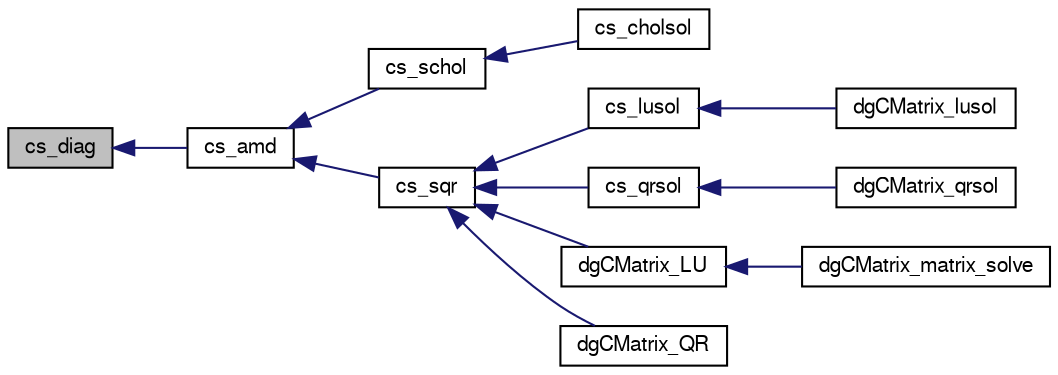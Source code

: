 digraph G
{
  edge [fontname="FreeSans",fontsize=10,labelfontname="FreeSans",labelfontsize=10];
  node [fontname="FreeSans",fontsize=10,shape=record];
  rankdir=LR;
  Node1 [label="cs_diag",height=0.2,width=0.4,color="black", fillcolor="grey75", style="filled" fontcolor="black"];
  Node1 -> Node2 [dir=back,color="midnightblue",fontsize=10,style="solid",fontname="FreeSans"];
  Node2 [label="cs_amd",height=0.2,width=0.4,color="black", fillcolor="white", style="filled",URL="$cs_8h.html#633a0b0214f3ee86a27adf6ee6dea640"];
  Node2 -> Node3 [dir=back,color="midnightblue",fontsize=10,style="solid",fontname="FreeSans"];
  Node3 [label="cs_schol",height=0.2,width=0.4,color="black", fillcolor="white", style="filled",URL="$cs_8h.html#7c5aa6c4fadeba20b904a1c56b4543f5"];
  Node3 -> Node4 [dir=back,color="midnightblue",fontsize=10,style="solid",fontname="FreeSans"];
  Node4 [label="cs_cholsol",height=0.2,width=0.4,color="black", fillcolor="white", style="filled",URL="$cs_8h.html#661c215839fe06dfed360d022188abad"];
  Node2 -> Node5 [dir=back,color="midnightblue",fontsize=10,style="solid",fontname="FreeSans"];
  Node5 [label="cs_sqr",height=0.2,width=0.4,color="black", fillcolor="white", style="filled",URL="$cs_8h.html#31db4da8e996966094f83c7601dc08ff"];
  Node5 -> Node6 [dir=back,color="midnightblue",fontsize=10,style="solid",fontname="FreeSans"];
  Node6 [label="cs_lusol",height=0.2,width=0.4,color="black", fillcolor="white", style="filled",URL="$cs_8h.html#2ecf7b79f04b1f14554e67d3522b0ad4"];
  Node6 -> Node7 [dir=back,color="midnightblue",fontsize=10,style="solid",fontname="FreeSans"];
  Node7 [label="dgCMatrix_lusol",height=0.2,width=0.4,color="black", fillcolor="white", style="filled",URL="$dgCMatrix_8h.html#b39afc804422ac41e7e017dc4637a52a"];
  Node5 -> Node8 [dir=back,color="midnightblue",fontsize=10,style="solid",fontname="FreeSans"];
  Node8 [label="cs_qrsol",height=0.2,width=0.4,color="black", fillcolor="white", style="filled",URL="$cs_8h.html#f1cde25f7d702464291dd2a7e85b4770"];
  Node8 -> Node9 [dir=back,color="midnightblue",fontsize=10,style="solid",fontname="FreeSans"];
  Node9 [label="dgCMatrix_qrsol",height=0.2,width=0.4,color="black", fillcolor="white", style="filled",URL="$dgCMatrix_8h.html#5937063a2f86fc60d92f942eb9425b86"];
  Node5 -> Node10 [dir=back,color="midnightblue",fontsize=10,style="solid",fontname="FreeSans"];
  Node10 [label="dgCMatrix_LU",height=0.2,width=0.4,color="black", fillcolor="white", style="filled",URL="$dgCMatrix_8h.html#fbcd07ccafaa2ee0299b8d1972748a9c"];
  Node10 -> Node11 [dir=back,color="midnightblue",fontsize=10,style="solid",fontname="FreeSans"];
  Node11 [label="dgCMatrix_matrix_solve",height=0.2,width=0.4,color="black", fillcolor="white", style="filled",URL="$dgCMatrix_8h.html#eae674c1f247043d2e34fe45d4239769"];
  Node5 -> Node12 [dir=back,color="midnightblue",fontsize=10,style="solid",fontname="FreeSans"];
  Node12 [label="dgCMatrix_QR",height=0.2,width=0.4,color="black", fillcolor="white", style="filled",URL="$dgCMatrix_8h.html#2d37aad3c93e57b6dbafbf8a337273e8"];
}
